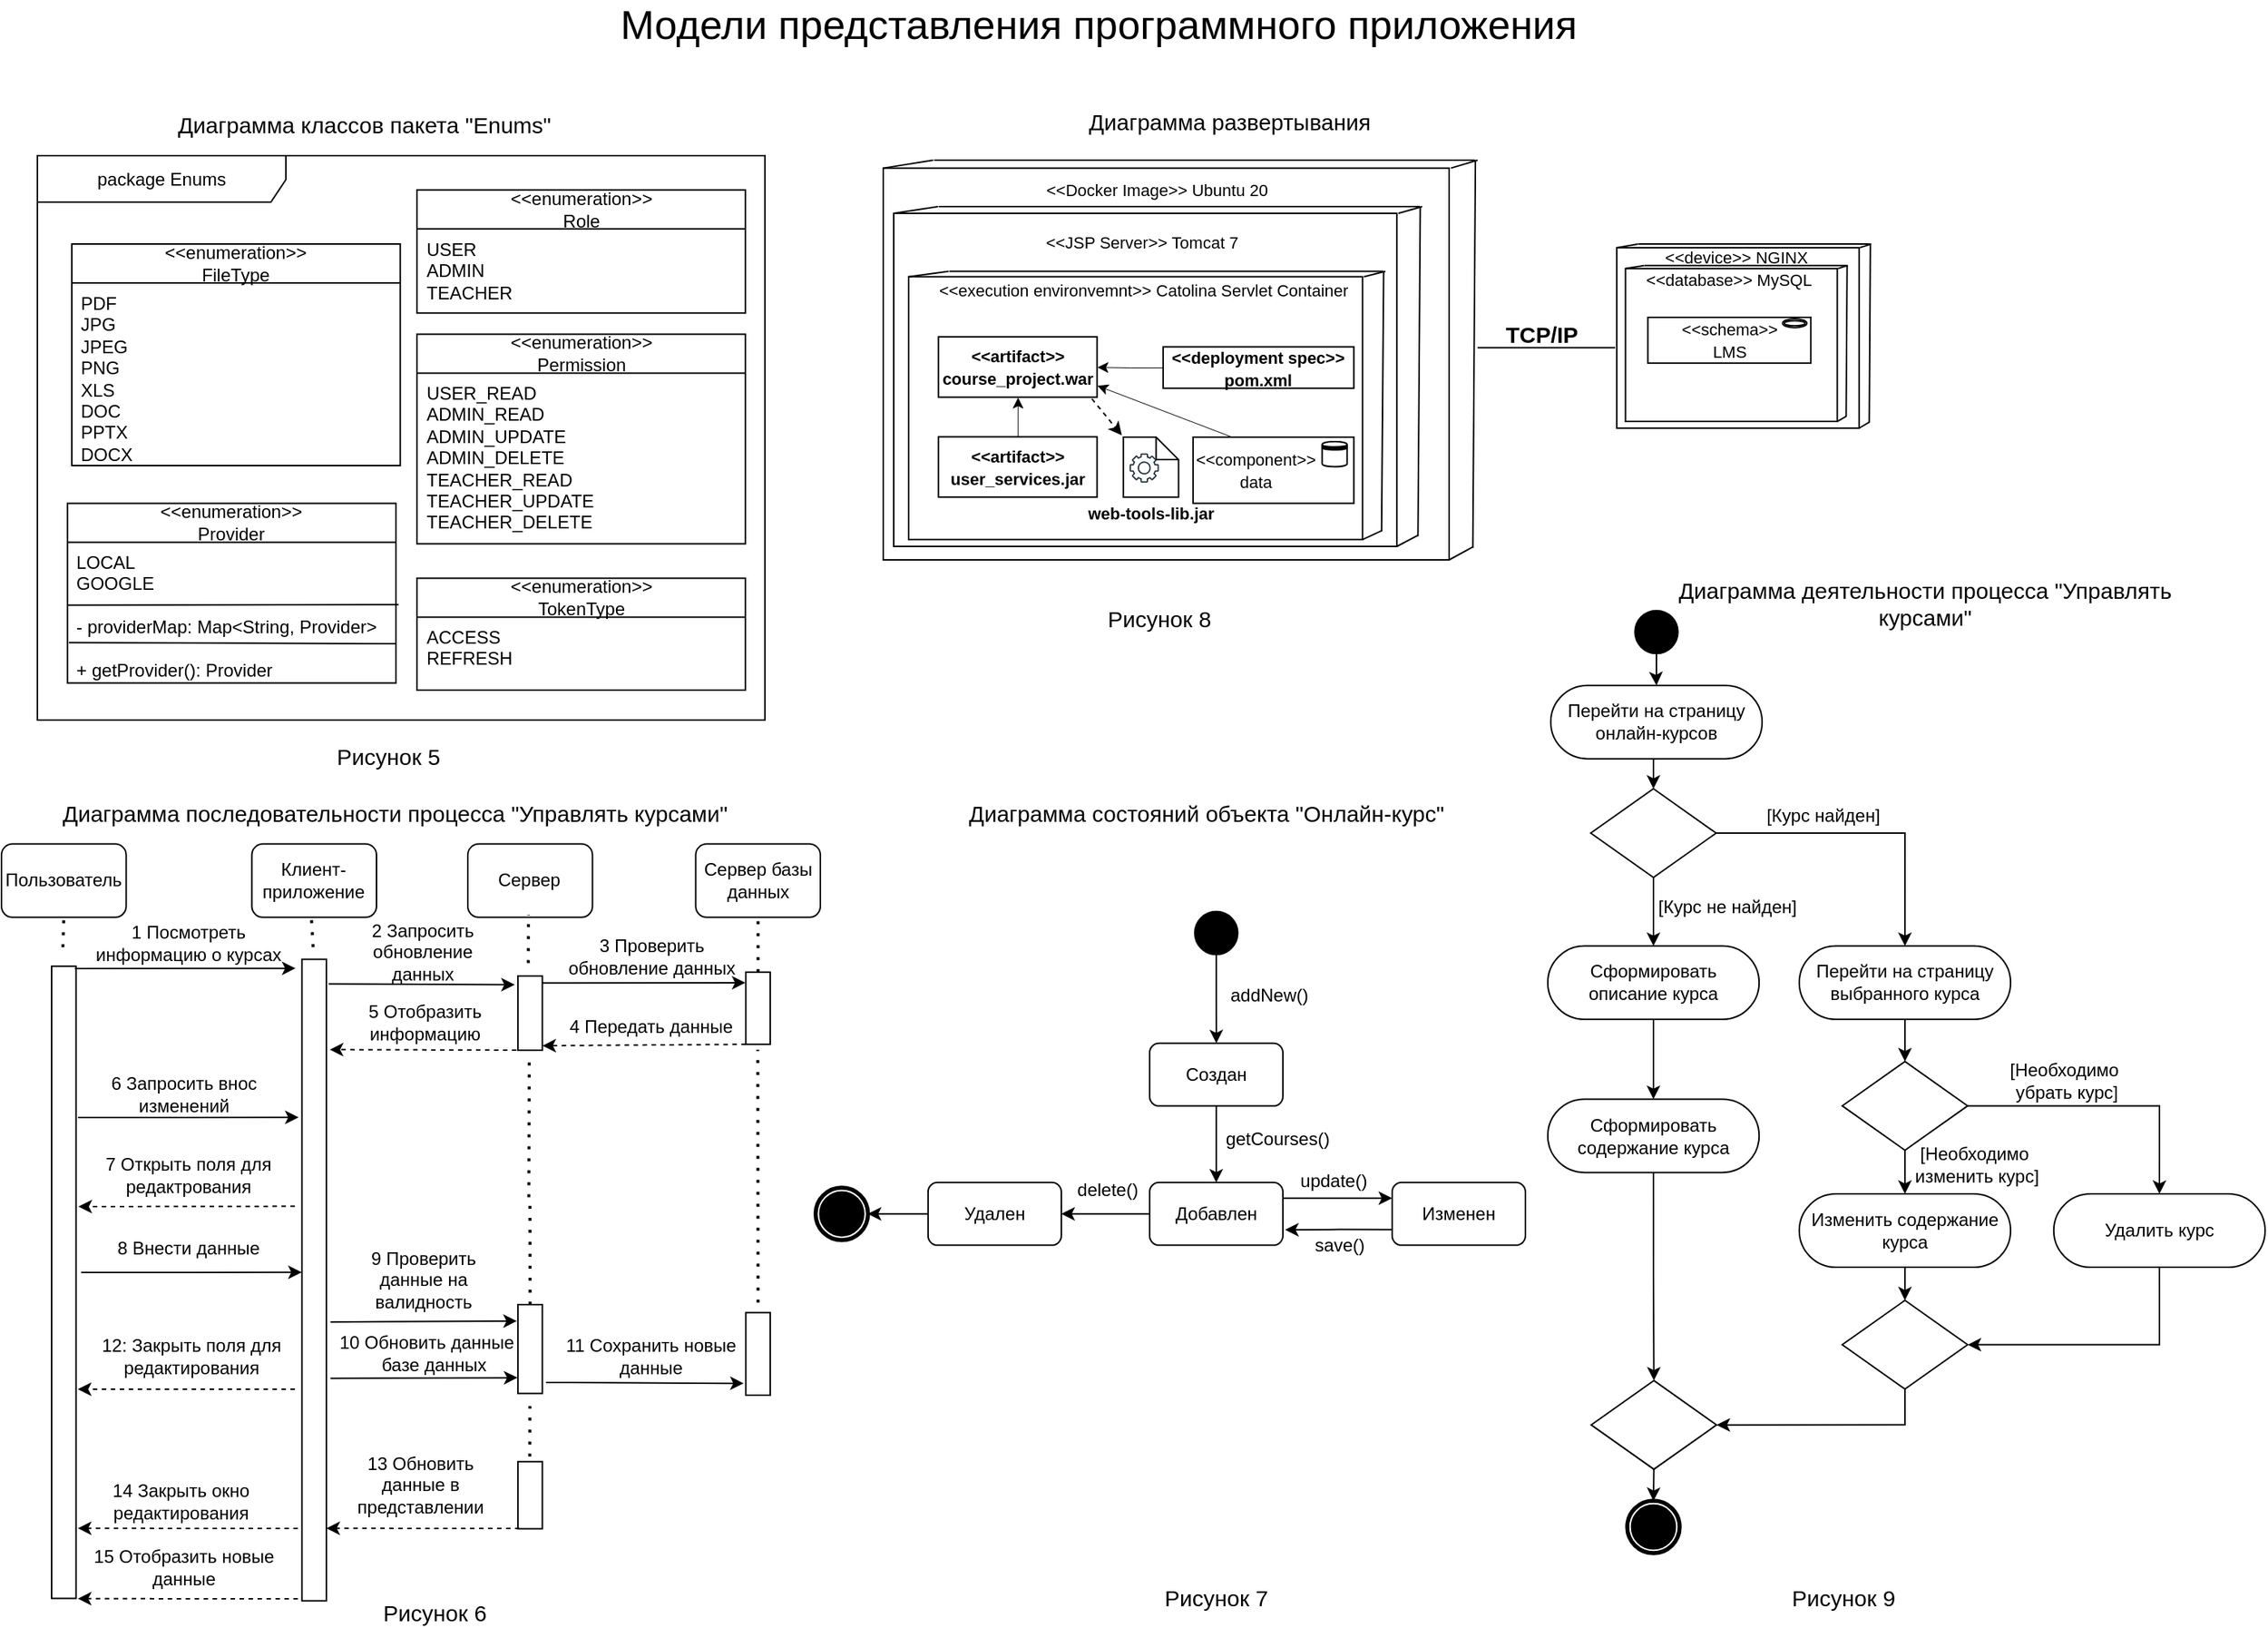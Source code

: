 <mxfile version="24.1.0" type="device">
  <diagram name="Страница — 1" id="QWkDomwLN4fZGLmtp5yM">
    <mxGraphModel dx="2100" dy="1242" grid="1" gridSize="10" guides="1" tooltips="1" connect="1" arrows="1" fold="1" page="1" pageScale="1" pageWidth="1654" pageHeight="1169" math="0" shadow="0">
      <root>
        <mxCell id="0" />
        <mxCell id="1" parent="0" />
        <mxCell id="bUqEEVYmnGjgrzfoEi0z-86" value="" style="group" parent="1" vertex="1" connectable="0">
          <mxGeometry x="683" y="159" width="397" height="267" as="geometry" />
        </mxCell>
        <mxCell id="bUqEEVYmnGjgrzfoEi0z-87" value="" style="rounded=0;whiteSpace=wrap;html=1;" parent="bUqEEVYmnGjgrzfoEi0z-86" vertex="1">
          <mxGeometry y="5.313" width="378.013" height="261.687" as="geometry" />
        </mxCell>
        <mxCell id="bUqEEVYmnGjgrzfoEi0z-88" value="" style="endArrow=none;html=1;rounded=0;exitX=0;exitY=0;exitDx=0;exitDy=0;" parent="bUqEEVYmnGjgrzfoEi0z-86" source="bUqEEVYmnGjgrzfoEi0z-87" edge="1">
          <mxGeometry width="50" height="50" relative="1" as="geometry">
            <mxPoint x="107.017" as="sourcePoint" />
            <mxPoint x="33.371" as="targetPoint" />
          </mxGeometry>
        </mxCell>
        <mxCell id="bUqEEVYmnGjgrzfoEi0z-89" value="" style="endArrow=none;html=1;rounded=0;startSize=820;" parent="bUqEEVYmnGjgrzfoEi0z-86" edge="1">
          <mxGeometry width="50" height="50" relative="1" as="geometry">
            <mxPoint x="33.946" as="sourcePoint" />
            <mxPoint x="395.274" as="targetPoint" />
          </mxGeometry>
        </mxCell>
        <mxCell id="bUqEEVYmnGjgrzfoEi0z-90" value="" style="endArrow=none;html=1;rounded=0;exitX=0;exitY=0;exitDx=0;exitDy=0;" parent="bUqEEVYmnGjgrzfoEi0z-86" edge="1">
          <mxGeometry width="50" height="50" relative="1" as="geometry">
            <mxPoint x="379.164" y="5.313" as="sourcePoint" />
            <mxPoint x="397" as="targetPoint" />
          </mxGeometry>
        </mxCell>
        <mxCell id="bUqEEVYmnGjgrzfoEi0z-91" value="" style="endArrow=none;html=1;rounded=0;startSize=820;" parent="bUqEEVYmnGjgrzfoEi0z-86" edge="1">
          <mxGeometry width="50" height="50" relative="1" as="geometry">
            <mxPoint x="395.562" as="sourcePoint" />
            <mxPoint x="393.836" y="259.028" as="targetPoint" />
          </mxGeometry>
        </mxCell>
        <mxCell id="bUqEEVYmnGjgrzfoEi0z-92" value="" style="endArrow=none;html=1;rounded=0;exitX=0;exitY=0;exitDx=0;exitDy=0;" parent="bUqEEVYmnGjgrzfoEi0z-86" edge="1">
          <mxGeometry width="50" height="50" relative="1" as="geometry">
            <mxPoint x="378.013" y="267" as="sourcePoint" />
            <mxPoint x="394.123" y="258.144" as="targetPoint" />
          </mxGeometry>
        </mxCell>
        <mxCell id="bUqEEVYmnGjgrzfoEi0z-118" value="&lt;font face=&quot;Helvetica&quot; style=&quot;font-size: 11px;&quot;&gt;&amp;lt;&amp;lt;Docker Image&amp;gt;&amp;gt; Ubuntu 20&lt;/font&gt;" style="text;html=1;align=center;verticalAlign=middle;whiteSpace=wrap;rounded=0;" parent="bUqEEVYmnGjgrzfoEi0z-86" vertex="1">
          <mxGeometry x="83.199" y="13.001" width="199.624" height="13.813" as="geometry" />
        </mxCell>
        <mxCell id="sxZV1zVDu3DrwP4lCJEU-1" value="Пользователь" style="rounded=1;whiteSpace=wrap;html=1;" parent="1" vertex="1">
          <mxGeometry x="94" y="615.803" width="83.274" height="48.954" as="geometry" />
        </mxCell>
        <mxCell id="sxZV1zVDu3DrwP4lCJEU-2" value="Клиент-приложение" style="rounded=1;whiteSpace=wrap;html=1;" parent="1" vertex="1">
          <mxGeometry x="261.242" y="615.803" width="83.274" height="48.954" as="geometry" />
        </mxCell>
        <mxCell id="sxZV1zVDu3DrwP4lCJEU-3" value="Сервер" style="rounded=1;whiteSpace=wrap;html=1;" parent="1" vertex="1">
          <mxGeometry x="405.484" y="615.803" width="83.274" height="48.954" as="geometry" />
        </mxCell>
        <mxCell id="sxZV1zVDu3DrwP4lCJEU-4" value="Сервер базы данных" style="rounded=1;whiteSpace=wrap;html=1;" parent="1" vertex="1">
          <mxGeometry x="557.726" y="615.803" width="83.274" height="48.954" as="geometry" />
        </mxCell>
        <mxCell id="sxZV1zVDu3DrwP4lCJEU-5" value="" style="rounded=0;whiteSpace=wrap;html=1;rotation=90;" parent="1" vertex="1">
          <mxGeometry x="-75.52" y="900.42" width="422.32" height="16.32" as="geometry" />
        </mxCell>
        <mxCell id="sxZV1zVDu3DrwP4lCJEU-6" value="" style="rounded=0;whiteSpace=wrap;html=1;rotation=90;" parent="1" vertex="1">
          <mxGeometry x="88.61" y="898.91" width="428.53" height="16.32" as="geometry" />
        </mxCell>
        <mxCell id="sxZV1zVDu3DrwP4lCJEU-7" value="" style="rounded=0;whiteSpace=wrap;html=1;rotation=90;" parent="1" vertex="1">
          <mxGeometry x="422.312" y="720.61" width="49.617" height="16.318" as="geometry" />
        </mxCell>
        <mxCell id="sxZV1zVDu3DrwP4lCJEU-8" value="" style="rounded=0;whiteSpace=wrap;html=1;rotation=90;" parent="1" vertex="1">
          <mxGeometry x="575.248" y="717.346" width="48.23" height="16.318" as="geometry" />
        </mxCell>
        <mxCell id="sxZV1zVDu3DrwP4lCJEU-9" value="" style="endArrow=none;dashed=1;html=1;dashPattern=1 3;strokeWidth=2;rounded=0;entryX=0.5;entryY=1;entryDx=0;entryDy=0;" parent="1" target="sxZV1zVDu3DrwP4lCJEU-1" edge="1">
          <mxGeometry width="50" height="50" relative="1" as="geometry">
            <mxPoint x="135.0" y="684.75" as="sourcePoint" />
            <mxPoint x="135.061" y="634.941" as="targetPoint" />
          </mxGeometry>
        </mxCell>
        <mxCell id="sxZV1zVDu3DrwP4lCJEU-10" value="" style="endArrow=classic;html=1;rounded=0;exitX=0.312;exitY=-0.033;exitDx=0;exitDy=0;exitPerimeter=0;" parent="1" edge="1">
          <mxGeometry width="50" height="50" relative="1" as="geometry">
            <mxPoint x="143.035" y="698.942" as="sourcePoint" />
            <mxPoint x="290.388" y="698.825" as="targetPoint" />
          </mxGeometry>
        </mxCell>
        <mxCell id="sxZV1zVDu3DrwP4lCJEU-11" value="1 Посмотреть информацию о курсах" style="text;html=1;align=center;verticalAlign=middle;whiteSpace=wrap;rounded=0;" parent="1" vertex="1">
          <mxGeometry x="142.575" y="669.751" width="151.975" height="24.477" as="geometry" />
        </mxCell>
        <mxCell id="sxZV1zVDu3DrwP4lCJEU-12" value="" style="endArrow=classic;html=1;rounded=0;exitX=0.312;exitY=-0.033;exitDx=0;exitDy=0;exitPerimeter=0;entryX=0.117;entryY=1.129;entryDx=0;entryDy=0;entryPerimeter=0;" parent="1" target="sxZV1zVDu3DrwP4lCJEU-7" edge="1">
          <mxGeometry width="50" height="50" relative="1" as="geometry">
            <mxPoint x="312.594" y="709.305" as="sourcePoint" />
            <mxPoint x="459.948" y="709.187" as="targetPoint" />
          </mxGeometry>
        </mxCell>
        <mxCell id="sxZV1zVDu3DrwP4lCJEU-13" value="" style="endArrow=classic;html=1;rounded=0;exitX=0.094;exitY=-0.001;exitDx=0;exitDy=0;exitPerimeter=0;" parent="1" source="sxZV1zVDu3DrwP4lCJEU-7" edge="1">
          <mxGeometry width="50" height="50" relative="1" as="geometry">
            <mxPoint x="479.142" y="708.652" as="sourcePoint" />
            <mxPoint x="590.96" y="708.48" as="targetPoint" />
          </mxGeometry>
        </mxCell>
        <mxCell id="sxZV1zVDu3DrwP4lCJEU-14" value="2 Запросить обновление данных" style="text;html=1;align=center;verticalAlign=middle;whiteSpace=wrap;rounded=0;" parent="1" vertex="1">
          <mxGeometry x="322.96" y="675.44" width="104.69" height="24.48" as="geometry" />
        </mxCell>
        <mxCell id="sxZV1zVDu3DrwP4lCJEU-15" value="3 Проверить обновление данных" style="text;html=1;align=center;verticalAlign=middle;whiteSpace=wrap;rounded=0;" parent="1" vertex="1">
          <mxGeometry x="466.72" y="679.23" width="122.53" height="24.48" as="geometry" />
        </mxCell>
        <mxCell id="sxZV1zVDu3DrwP4lCJEU-19" value="4 Передать данные" style="text;html=1;align=center;verticalAlign=middle;whiteSpace=wrap;rounded=0;" parent="1" vertex="1">
          <mxGeometry x="451.995" y="725.608" width="151.975" height="24.477" as="geometry" />
        </mxCell>
        <mxCell id="sxZV1zVDu3DrwP4lCJEU-20" value="" style="endArrow=classic;html=1;rounded=0;dashed=1;" parent="1" edge="1">
          <mxGeometry width="50" height="50" relative="1" as="geometry">
            <mxPoint x="437.96" y="753.48" as="sourcePoint" />
            <mxPoint x="313.288" y="753.15" as="targetPoint" />
          </mxGeometry>
        </mxCell>
        <mxCell id="sxZV1zVDu3DrwP4lCJEU-21" value="5 Отобразить информацию" style="text;html=1;align=center;verticalAlign=middle;whiteSpace=wrap;rounded=0;" parent="1" vertex="1">
          <mxGeometry x="300.965" y="722.924" width="151.975" height="24.477" as="geometry" />
        </mxCell>
        <mxCell id="sxZV1zVDu3DrwP4lCJEU-22" value="" style="endArrow=classic;html=1;rounded=0;exitX=0.312;exitY=-0.033;exitDx=0;exitDy=0;exitPerimeter=0;" parent="1" edge="1">
          <mxGeometry width="50" height="50" relative="1" as="geometry">
            <mxPoint x="145.116" y="798.506" as="sourcePoint" />
            <mxPoint x="292.47" y="798.389" as="targetPoint" />
          </mxGeometry>
        </mxCell>
        <mxCell id="sxZV1zVDu3DrwP4lCJEU-23" value="6 Запросить внос изменений" style="text;html=1;align=center;verticalAlign=middle;whiteSpace=wrap;rounded=0;" parent="1" vertex="1">
          <mxGeometry x="140.495" y="770.379" width="151.975" height="24.477" as="geometry" />
        </mxCell>
        <mxCell id="sxZV1zVDu3DrwP4lCJEU-24" value="7 Открыть поля для редактрования" style="text;html=1;align=center;verticalAlign=middle;whiteSpace=wrap;rounded=0;" parent="1" vertex="1">
          <mxGeometry x="142.577" y="825.044" width="151.975" height="24.477" as="geometry" />
        </mxCell>
        <mxCell id="sxZV1zVDu3DrwP4lCJEU-25" value="" style="endArrow=classic;html=1;rounded=0;exitX=0.312;exitY=-0.033;exitDx=0;exitDy=0;exitPerimeter=0;" parent="1" edge="1">
          <mxGeometry width="50" height="50" relative="1" as="geometry">
            <mxPoint x="147.198" y="902.019" as="sourcePoint" />
            <mxPoint x="294.552" y="901.901" as="targetPoint" />
          </mxGeometry>
        </mxCell>
        <mxCell id="sxZV1zVDu3DrwP4lCJEU-26" value="8 Внести данные" style="text;html=1;align=center;verticalAlign=middle;whiteSpace=wrap;rounded=0;" parent="1" vertex="1">
          <mxGeometry x="142.577" y="873.892" width="151.975" height="24.477" as="geometry" />
        </mxCell>
        <mxCell id="sxZV1zVDu3DrwP4lCJEU-27" value="" style="endArrow=classic;html=1;rounded=0;exitX=0.312;exitY=-0.033;exitDx=0;exitDy=0;exitPerimeter=0;entryX=0.185;entryY=1.043;entryDx=0;entryDy=0;entryPerimeter=0;" parent="1" target="sxZV1zVDu3DrwP4lCJEU-44" edge="1">
          <mxGeometry width="50" height="50" relative="1" as="geometry">
            <mxPoint x="313.746" y="935.112" as="sourcePoint" />
            <mxPoint x="461.1" y="934.994" as="targetPoint" />
          </mxGeometry>
        </mxCell>
        <mxCell id="sxZV1zVDu3DrwP4lCJEU-28" value="10 Обновить данные в базе данных" style="text;html=1;align=center;verticalAlign=middle;whiteSpace=wrap;rounded=0;" parent="1" vertex="1">
          <mxGeometry x="307.047" y="944.17" width="151.975" height="24.477" as="geometry" />
        </mxCell>
        <mxCell id="sxZV1zVDu3DrwP4lCJEU-29" value="" style="endArrow=classic;html=1;rounded=0;exitX=0.876;exitY=-0.152;exitDx=0;exitDy=0;exitPerimeter=0;entryX=0.857;entryY=1.087;entryDx=0;entryDy=0;entryPerimeter=0;" parent="1" source="sxZV1zVDu3DrwP4lCJEU-44" target="sxZV1zVDu3DrwP4lCJEU-46" edge="1">
          <mxGeometry width="50" height="50" relative="1" as="geometry">
            <mxPoint x="477.581" y="976.306" as="sourcePoint" />
            <mxPoint x="628.925" y="976.532" as="targetPoint" />
          </mxGeometry>
        </mxCell>
        <mxCell id="sxZV1zVDu3DrwP4lCJEU-30" value="11 Сохранить новые данные" style="text;html=1;align=center;verticalAlign=middle;whiteSpace=wrap;rounded=0;" parent="1" vertex="1">
          <mxGeometry x="451.995" y="945.793" width="151.975" height="24.477" as="geometry" />
        </mxCell>
        <mxCell id="sxZV1zVDu3DrwP4lCJEU-31" value="12: Закрыть поля для редактирования" style="text;html=1;align=center;verticalAlign=middle;whiteSpace=wrap;rounded=0;" parent="1" vertex="1">
          <mxGeometry x="144.658" y="945.797" width="151.975" height="24.477" as="geometry" />
        </mxCell>
        <mxCell id="sxZV1zVDu3DrwP4lCJEU-38" value="13 Обновить данные в представлении" style="text;html=1;align=center;verticalAlign=middle;whiteSpace=wrap;rounded=0;" parent="1" vertex="1">
          <mxGeometry x="316.65" y="1031.48" width="114.14" height="24.48" as="geometry" />
        </mxCell>
        <mxCell id="sxZV1zVDu3DrwP4lCJEU-39" value="14 Закрыть окно редактирования" style="text;html=1;align=center;verticalAlign=middle;whiteSpace=wrap;rounded=0;" parent="1" vertex="1">
          <mxGeometry x="138.415" y="1042.632" width="151.975" height="24.477" as="geometry" />
        </mxCell>
        <mxCell id="sxZV1zVDu3DrwP4lCJEU-40" value="15 Отобразить новые данные" style="text;html=1;align=center;verticalAlign=middle;whiteSpace=wrap;rounded=0;" parent="1" vertex="1">
          <mxGeometry x="140.497" y="1086.979" width="151.975" height="24.477" as="geometry" />
        </mxCell>
        <mxCell id="sxZV1zVDu3DrwP4lCJEU-44" value="" style="rounded=0;whiteSpace=wrap;html=1;rotation=90;" parent="1" vertex="1">
          <mxGeometry x="417.455" y="944.981" width="59.333" height="16.318" as="geometry" />
        </mxCell>
        <mxCell id="sxZV1zVDu3DrwP4lCJEU-45" value="" style="rounded=0;whiteSpace=wrap;html=1;rotation=90;" parent="1" vertex="1">
          <mxGeometry x="424.706" y="1042.635" width="44.843" height="16.318" as="geometry" />
        </mxCell>
        <mxCell id="sxZV1zVDu3DrwP4lCJEU-46" value="" style="rounded=0;whiteSpace=wrap;html=1;rotation=90;" parent="1" vertex="1">
          <mxGeometry x="571.778" y="948.244" width="55.169" height="16.318" as="geometry" />
        </mxCell>
        <mxCell id="sxZV1zVDu3DrwP4lCJEU-47" value="" style="endArrow=none;dashed=1;html=1;dashPattern=1 3;strokeWidth=2;rounded=0;" parent="1" edge="1">
          <mxGeometry width="50" height="50" relative="1" as="geometry">
            <mxPoint x="302.185" y="684.71" as="sourcePoint" />
            <mxPoint x="301" y="665" as="targetPoint" />
          </mxGeometry>
        </mxCell>
        <mxCell id="sxZV1zVDu3DrwP4lCJEU-48" value="" style="endArrow=none;dashed=1;html=1;dashPattern=1 3;strokeWidth=2;rounded=0;" parent="1" edge="1">
          <mxGeometry width="50" height="50" relative="1" as="geometry">
            <mxPoint x="445.872" y="695.317" as="sourcePoint" />
            <mxPoint x="446" y="663" as="targetPoint" />
          </mxGeometry>
        </mxCell>
        <mxCell id="sxZV1zVDu3DrwP4lCJEU-49" value="" style="endArrow=none;dashed=1;html=1;dashPattern=1 3;strokeWidth=2;rounded=0;exitX=0;exitY=0.5;exitDx=0;exitDy=0;entryX=0.5;entryY=1;entryDx=0;entryDy=0;" parent="1" source="sxZV1zVDu3DrwP4lCJEU-8" target="sxZV1zVDu3DrwP4lCJEU-4" edge="1">
          <mxGeometry width="50" height="50" relative="1" as="geometry">
            <mxPoint x="599.085" y="685.526" as="sourcePoint" />
            <mxPoint x="599" y="670" as="targetPoint" />
          </mxGeometry>
        </mxCell>
        <mxCell id="sxZV1zVDu3DrwP4lCJEU-50" value="" style="endArrow=none;dashed=1;html=1;dashPattern=1 3;strokeWidth=2;rounded=0;" parent="1" edge="1">
          <mxGeometry width="50" height="50" relative="1" as="geometry">
            <mxPoint x="446.254" y="851.765" as="sourcePoint" />
            <mxPoint x="446.545" y="757.325" as="targetPoint" />
          </mxGeometry>
        </mxCell>
        <mxCell id="sxZV1zVDu3DrwP4lCJEU-51" value="" style="endArrow=none;dashed=1;html=1;dashPattern=1 3;strokeWidth=2;rounded=0;exitX=0;exitY=0.5;exitDx=0;exitDy=0;" parent="1" source="sxZV1zVDu3DrwP4lCJEU-44" edge="1">
          <mxGeometry width="50" height="50" relative="1" as="geometry">
            <mxPoint x="446.85" y="902.146" as="sourcePoint" />
            <mxPoint x="446.968" y="852.377" as="targetPoint" />
          </mxGeometry>
        </mxCell>
        <mxCell id="sxZV1zVDu3DrwP4lCJEU-52" value="" style="endArrow=none;dashed=1;html=1;dashPattern=1 3;strokeWidth=2;rounded=0;" parent="1" edge="1">
          <mxGeometry width="50" height="50" relative="1" as="geometry">
            <mxPoint x="446.85" y="1024.938" as="sourcePoint" />
            <mxPoint x="446.948" y="991.283" as="targetPoint" />
          </mxGeometry>
        </mxCell>
        <mxCell id="sxZV1zVDu3DrwP4lCJEU-53" value="" style="endArrow=none;dashed=1;html=1;dashPattern=1 3;strokeWidth=2;rounded=0;" parent="1" edge="1">
          <mxGeometry width="50" height="50" relative="1" as="geometry">
            <mxPoint x="599.363" y="922.136" as="sourcePoint" />
            <mxPoint x="599.203" y="753.245" as="targetPoint" />
          </mxGeometry>
        </mxCell>
        <mxCell id="sxZV1zVDu3DrwP4lCJEU-54" value="&lt;font style=&quot;font-size: 15px;&quot;&gt;Диаграмма последовательности процесса &quot;Управлять курсами&quot;&lt;/font&gt;" style="text;html=1;align=center;verticalAlign=middle;whiteSpace=wrap;rounded=0;" parent="1" vertex="1">
          <mxGeometry x="126.41" y="583" width="461.59" height="24.48" as="geometry" />
        </mxCell>
        <mxCell id="sxZV1zVDu3DrwP4lCJEU-55" value="9 Проверить данные на валидность" style="text;html=1;align=center;verticalAlign=middle;whiteSpace=wrap;rounded=0;" parent="1" vertex="1">
          <mxGeometry x="318.96" y="894.9" width="113.88" height="24.48" as="geometry" />
        </mxCell>
        <mxCell id="sxZV1zVDu3DrwP4lCJEU-56" value="" style="endArrow=classic;html=1;rounded=0;exitX=0.312;exitY=-0.033;exitDx=0;exitDy=0;exitPerimeter=0;entryX=0.823;entryY=1.02;entryDx=0;entryDy=0;entryPerimeter=0;" parent="1" target="sxZV1zVDu3DrwP4lCJEU-44" edge="1">
          <mxGeometry width="50" height="50" relative="1" as="geometry">
            <mxPoint x="313.746" y="972.708" as="sourcePoint" />
            <mxPoint x="461.1" y="972.591" as="targetPoint" />
          </mxGeometry>
        </mxCell>
        <mxCell id="sxZV1zVDu3DrwP4lCJEU-63" value="&lt;font style=&quot;font-size: 15px;&quot;&gt;Рисунок 6&lt;/font&gt;" style="text;html=1;align=center;verticalAlign=middle;whiteSpace=wrap;rounded=0;container=0;" parent="1" vertex="1">
          <mxGeometry x="170.517" y="1124" width="425.032" height="10.386" as="geometry" />
        </mxCell>
        <mxCell id="sxZV1zVDu3DrwP4lCJEU-64" value="" style="endArrow=classic;html=1;rounded=0;exitX=1;exitY=1;exitDx=0;exitDy=0;entryX=0.022;entryY=1.018;entryDx=0;entryDy=0;dashed=1;entryPerimeter=0;" parent="1" source="sxZV1zVDu3DrwP4lCJEU-8" target="sxZV1zVDu3DrwP4lCJEU-19" edge="1">
          <mxGeometry width="50" height="50" relative="1" as="geometry">
            <mxPoint x="500" y="730" as="sourcePoint" />
            <mxPoint x="550" y="680" as="targetPoint" />
          </mxGeometry>
        </mxCell>
        <mxCell id="sxZV1zVDu3DrwP4lCJEU-65" value="" style="endArrow=classic;html=1;rounded=0;exitX=0.385;exitY=1.289;exitDx=0;exitDy=0;entryX=1;entryY=0.5;entryDx=0;entryDy=0;dashed=1;exitPerimeter=0;" parent="1" source="sxZV1zVDu3DrwP4lCJEU-6" edge="1">
          <mxGeometry width="50" height="50" relative="1" as="geometry">
            <mxPoint x="283.4" y="859" as="sourcePoint" />
            <mxPoint x="145.4" y="858" as="targetPoint" />
          </mxGeometry>
        </mxCell>
        <mxCell id="sxZV1zVDu3DrwP4lCJEU-66" value="" style="endArrow=classic;html=1;rounded=0;dashed=1;" parent="1" edge="1">
          <mxGeometry width="50" height="50" relative="1" as="geometry">
            <mxPoint x="290" y="980" as="sourcePoint" />
            <mxPoint x="145" y="980" as="targetPoint" />
          </mxGeometry>
        </mxCell>
        <mxCell id="sxZV1zVDu3DrwP4lCJEU-67" value="" style="endArrow=classic;html=1;rounded=0;entryX=0.882;entryY=0.233;entryDx=0;entryDy=0;dashed=1;entryPerimeter=0;" parent="1" edge="1">
          <mxGeometry width="50" height="50" relative="1" as="geometry">
            <mxPoint x="292" y="1073" as="sourcePoint" />
            <mxPoint x="144.997" y="1072.906" as="targetPoint" />
          </mxGeometry>
        </mxCell>
        <mxCell id="sxZV1zVDu3DrwP4lCJEU-68" value="" style="endArrow=classic;html=1;rounded=0;entryX=0.882;entryY=0.233;entryDx=0;entryDy=0;dashed=1;entryPerimeter=0;" parent="1" edge="1">
          <mxGeometry width="50" height="50" relative="1" as="geometry">
            <mxPoint x="292" y="1120" as="sourcePoint" />
            <mxPoint x="144.997" y="1119.906" as="targetPoint" />
          </mxGeometry>
        </mxCell>
        <mxCell id="sxZV1zVDu3DrwP4lCJEU-69" value="" style="endArrow=classic;html=1;rounded=0;entryX=0.882;entryY=0.233;entryDx=0;entryDy=0;dashed=1;entryPerimeter=0;" parent="1" edge="1">
          <mxGeometry width="50" height="50" relative="1" as="geometry">
            <mxPoint x="440" y="1073" as="sourcePoint" />
            <mxPoint x="310.997" y="1072.906" as="targetPoint" />
          </mxGeometry>
        </mxCell>
        <mxCell id="sxZV1zVDu3DrwP4lCJEU-70" value="&lt;font style=&quot;font-size: 15px;&quot;&gt;Диаграмма деятельности процесса &quot;Управлять курсами&quot;&lt;/font&gt;" style="text;html=1;align=center;verticalAlign=middle;whiteSpace=wrap;rounded=0;container=0;" parent="1" vertex="1">
          <mxGeometry x="1184.27" y="449" width="390" height="11.97" as="geometry" />
        </mxCell>
        <mxCell id="sxZV1zVDu3DrwP4lCJEU-73" value="" style="edgeStyle=orthogonalEdgeStyle;rounded=0;orthogonalLoop=1;jettySize=auto;html=1;" parent="1" source="sxZV1zVDu3DrwP4lCJEU-74" target="sxZV1zVDu3DrwP4lCJEU-82" edge="1">
          <mxGeometry relative="1" as="geometry" />
        </mxCell>
        <mxCell id="sxZV1zVDu3DrwP4lCJEU-74" value="" style="points=[[0.145,0.145,0],[0.5,0,0],[0.855,0.145,0],[1,0.5,0],[0.855,0.855,0],[0.5,1,0],[0.145,0.855,0],[0,0.5,0]];shape=mxgraph.bpmn.event;html=1;verticalLabelPosition=bottom;labelBackgroundColor=#ffffff;verticalAlign=top;align=center;perimeter=ellipsePerimeter;outlineConnect=0;aspect=fixed;outline=standard;symbol=general;fillColor=#000000;gradientColor=default;container=0;" parent="1" vertex="1">
          <mxGeometry x="1185.128" y="459.817" width="28.728" height="28.728" as="geometry" />
        </mxCell>
        <mxCell id="sxZV1zVDu3DrwP4lCJEU-111" style="edgeStyle=orthogonalEdgeStyle;rounded=0;orthogonalLoop=1;jettySize=auto;html=1;exitX=0.5;exitY=1;exitDx=0;exitDy=0;entryX=0.5;entryY=0;entryDx=0;entryDy=0;" parent="1" source="sxZV1zVDu3DrwP4lCJEU-82" target="sxZV1zVDu3DrwP4lCJEU-110" edge="1">
          <mxGeometry relative="1" as="geometry" />
        </mxCell>
        <mxCell id="sxZV1zVDu3DrwP4lCJEU-82" value="&lt;font style=&quot;font-size: 12px;&quot;&gt;Перейти на страницу онлайн-курсов&lt;/font&gt;" style="rounded=1;whiteSpace=wrap;html=1;arcSize=50;container=0;" parent="1" vertex="1">
          <mxGeometry x="1128.9" y="509.82" width="141.18" height="49" as="geometry" />
        </mxCell>
        <mxCell id="sxZV1zVDu3DrwP4lCJEU-91" value="&lt;font style=&quot;font-size: 15px;&quot;&gt;Рисунок 7&lt;/font&gt;" style="text;html=1;align=center;verticalAlign=middle;whiteSpace=wrap;rounded=0;container=0;" parent="1" vertex="1">
          <mxGeometry x="692.937" y="1113.61" width="425.032" height="10.386" as="geometry" />
        </mxCell>
        <mxCell id="sxZV1zVDu3DrwP4lCJEU-92" style="edgeStyle=orthogonalEdgeStyle;rounded=0;orthogonalLoop=1;jettySize=auto;html=1;exitX=0;exitY=0.75;exitDx=0;exitDy=0;" parent="1" source="sxZV1zVDu3DrwP4lCJEU-93" edge="1">
          <mxGeometry relative="1" as="geometry">
            <mxPoint x="951.436" y="873.501" as="targetPoint" />
          </mxGeometry>
        </mxCell>
        <mxCell id="sxZV1zVDu3DrwP4lCJEU-93" value="&lt;font style=&quot;font-size: 12px;&quot;&gt;Изменен&lt;/font&gt;" style="rounded=1;whiteSpace=wrap;html=1;" parent="1" vertex="1">
          <mxGeometry x="1022.95" y="841.93" width="89" height="41.87" as="geometry" />
        </mxCell>
        <mxCell id="sxZV1zVDu3DrwP4lCJEU-94" style="edgeStyle=orthogonalEdgeStyle;rounded=0;orthogonalLoop=1;jettySize=auto;html=1;exitX=1;exitY=0.25;exitDx=0;exitDy=0;entryX=0;entryY=0.25;entryDx=0;entryDy=0;" parent="1" source="sxZV1zVDu3DrwP4lCJEU-96" target="sxZV1zVDu3DrwP4lCJEU-93" edge="1">
          <mxGeometry relative="1" as="geometry" />
        </mxCell>
        <mxCell id="sxZV1zVDu3DrwP4lCJEU-95" style="edgeStyle=orthogonalEdgeStyle;rounded=0;orthogonalLoop=1;jettySize=auto;html=1;exitX=0;exitY=0.5;exitDx=0;exitDy=0;entryX=1;entryY=0.5;entryDx=0;entryDy=0;" parent="1" source="sxZV1zVDu3DrwP4lCJEU-96" target="sxZV1zVDu3DrwP4lCJEU-100" edge="1">
          <mxGeometry relative="1" as="geometry" />
        </mxCell>
        <mxCell id="sxZV1zVDu3DrwP4lCJEU-96" value="&lt;font style=&quot;font-size: 12px;&quot;&gt;Добавлен&lt;/font&gt;" style="rounded=1;whiteSpace=wrap;html=1;" parent="1" vertex="1">
          <mxGeometry x="860.95" y="841.93" width="89" height="41.87" as="geometry" />
        </mxCell>
        <mxCell id="sxZV1zVDu3DrwP4lCJEU-97" value="" style="edgeStyle=orthogonalEdgeStyle;rounded=0;orthogonalLoop=1;jettySize=auto;html=1;" parent="1" source="sxZV1zVDu3DrwP4lCJEU-98" target="sxZV1zVDu3DrwP4lCJEU-96" edge="1">
          <mxGeometry relative="1" as="geometry" />
        </mxCell>
        <mxCell id="sxZV1zVDu3DrwP4lCJEU-98" value="&lt;font style=&quot;font-size: 12px;&quot;&gt;Создан&lt;/font&gt;" style="rounded=1;whiteSpace=wrap;html=1;" parent="1" vertex="1">
          <mxGeometry x="860.95" y="748.93" width="89" height="41.87" as="geometry" />
        </mxCell>
        <mxCell id="sxZV1zVDu3DrwP4lCJEU-99" value="" style="edgeStyle=orthogonalEdgeStyle;rounded=0;orthogonalLoop=1;jettySize=auto;html=1;" parent="1" source="sxZV1zVDu3DrwP4lCJEU-100" target="sxZV1zVDu3DrwP4lCJEU-103" edge="1">
          <mxGeometry relative="1" as="geometry" />
        </mxCell>
        <mxCell id="sxZV1zVDu3DrwP4lCJEU-100" value="&lt;font style=&quot;font-size: 12px;&quot;&gt;Удален&lt;/font&gt;" style="rounded=1;whiteSpace=wrap;html=1;" parent="1" vertex="1">
          <mxGeometry x="712.95" y="841.93" width="89" height="41.87" as="geometry" />
        </mxCell>
        <mxCell id="sxZV1zVDu3DrwP4lCJEU-101" value="" style="edgeStyle=orthogonalEdgeStyle;rounded=0;orthogonalLoop=1;jettySize=auto;html=1;" parent="1" source="sxZV1zVDu3DrwP4lCJEU-102" target="sxZV1zVDu3DrwP4lCJEU-98" edge="1">
          <mxGeometry relative="1" as="geometry" />
        </mxCell>
        <mxCell id="sxZV1zVDu3DrwP4lCJEU-102" value="" style="points=[[0.145,0.145,0],[0.5,0,0],[0.855,0.145,0],[1,0.5,0],[0.855,0.855,0],[0.5,1,0],[0.145,0.855,0],[0,0.5,0]];shape=mxgraph.bpmn.event;html=1;verticalLabelPosition=bottom;labelBackgroundColor=#ffffff;verticalAlign=top;align=center;perimeter=ellipsePerimeter;outlineConnect=0;aspect=fixed;outline=standard;symbol=general;fillColor=#000000;gradientColor=default;container=0;" parent="1" vertex="1">
          <mxGeometry x="891.088" y="660.927" width="28.728" height="28.728" as="geometry" />
        </mxCell>
        <mxCell id="sxZV1zVDu3DrwP4lCJEU-103" value="" style="points=[[0.145,0.145,0],[0.5,0,0],[0.855,0.145,0],[1,0.5,0],[0.855,0.855,0],[0.5,1,0],[0.145,0.855,0],[0,0.5,0]];shape=mxgraph.bpmn.event;html=1;verticalLabelPosition=bottom;labelBackgroundColor=#ffffff;verticalAlign=top;align=center;perimeter=ellipsePerimeter;outlineConnect=0;aspect=fixed;outline=end;symbol=terminate;container=0;" parent="1" vertex="1">
          <mxGeometry x="637.951" y="845.507" width="34.713" height="34.713" as="geometry" />
        </mxCell>
        <mxCell id="sxZV1zVDu3DrwP4lCJEU-104" value="addNew()" style="text;html=1;align=center;verticalAlign=middle;whiteSpace=wrap;rounded=0;" parent="1" vertex="1">
          <mxGeometry x="910.82" y="701.93" width="60" height="30" as="geometry" />
        </mxCell>
        <mxCell id="sxZV1zVDu3DrwP4lCJEU-105" value="getCourses()" style="text;html=1;align=center;verticalAlign=middle;whiteSpace=wrap;rounded=0;" parent="1" vertex="1">
          <mxGeometry x="914.95" y="797.8" width="63" height="30.13" as="geometry" />
        </mxCell>
        <mxCell id="sxZV1zVDu3DrwP4lCJEU-106" value="update()" style="text;html=1;align=center;verticalAlign=middle;whiteSpace=wrap;rounded=0;" parent="1" vertex="1">
          <mxGeometry x="953.55" y="825.93" width="60" height="30" as="geometry" />
        </mxCell>
        <mxCell id="sxZV1zVDu3DrwP4lCJEU-107" value="save()" style="text;html=1;align=center;verticalAlign=middle;whiteSpace=wrap;rounded=0;" parent="1" vertex="1">
          <mxGeometry x="957.55" y="868.8" width="60" height="30" as="geometry" />
        </mxCell>
        <mxCell id="sxZV1zVDu3DrwP4lCJEU-108" value="delete()" style="text;html=1;align=center;verticalAlign=middle;whiteSpace=wrap;rounded=0;" parent="1" vertex="1">
          <mxGeometry x="802.95" y="831.93" width="60" height="30" as="geometry" />
        </mxCell>
        <mxCell id="sxZV1zVDu3DrwP4lCJEU-109" value="&lt;font style=&quot;font-size: 15px;&quot;&gt;Рисунок 9&lt;/font&gt;" style="text;html=1;align=center;verticalAlign=middle;whiteSpace=wrap;rounded=0;container=0;" parent="1" vertex="1">
          <mxGeometry x="1111.947" y="1113.61" width="425.032" height="10.386" as="geometry" />
        </mxCell>
        <mxCell id="sxZV1zVDu3DrwP4lCJEU-117" style="edgeStyle=orthogonalEdgeStyle;rounded=0;orthogonalLoop=1;jettySize=auto;html=1;exitX=0.5;exitY=1;exitDx=0;exitDy=0;entryX=0.5;entryY=0;entryDx=0;entryDy=0;" parent="1" source="sxZV1zVDu3DrwP4lCJEU-110" target="sxZV1zVDu3DrwP4lCJEU-112" edge="1">
          <mxGeometry relative="1" as="geometry" />
        </mxCell>
        <mxCell id="sxZV1zVDu3DrwP4lCJEU-118" style="edgeStyle=orthogonalEdgeStyle;rounded=0;orthogonalLoop=1;jettySize=auto;html=1;exitX=1;exitY=0.5;exitDx=0;exitDy=0;entryX=0.5;entryY=0;entryDx=0;entryDy=0;" parent="1" source="sxZV1zVDu3DrwP4lCJEU-110" target="sxZV1zVDu3DrwP4lCJEU-113" edge="1">
          <mxGeometry relative="1" as="geometry" />
        </mxCell>
        <mxCell id="sxZV1zVDu3DrwP4lCJEU-110" value="" style="rhombus;whiteSpace=wrap;html=1;container=0;" parent="1" vertex="1">
          <mxGeometry x="1155.61" y="578.88" width="83.76" height="59.28" as="geometry" />
        </mxCell>
        <mxCell id="sxZV1zVDu3DrwP4lCJEU-130" style="edgeStyle=orthogonalEdgeStyle;rounded=0;orthogonalLoop=1;jettySize=auto;html=1;exitX=0.5;exitY=1;exitDx=0;exitDy=0;entryX=0.5;entryY=0;entryDx=0;entryDy=0;" parent="1" source="sxZV1zVDu3DrwP4lCJEU-112" target="sxZV1zVDu3DrwP4lCJEU-126" edge="1">
          <mxGeometry relative="1" as="geometry" />
        </mxCell>
        <mxCell id="sxZV1zVDu3DrwP4lCJEU-112" value="Сформировать описание курса" style="rounded=1;whiteSpace=wrap;html=1;arcSize=50;container=0;" parent="1" vertex="1">
          <mxGeometry x="1126.9" y="683.93" width="141.18" height="49" as="geometry" />
        </mxCell>
        <mxCell id="sxZV1zVDu3DrwP4lCJEU-119" style="edgeStyle=orthogonalEdgeStyle;rounded=0;orthogonalLoop=1;jettySize=auto;html=1;exitX=0.5;exitY=1;exitDx=0;exitDy=0;entryX=0.5;entryY=0;entryDx=0;entryDy=0;" parent="1" source="sxZV1zVDu3DrwP4lCJEU-113" target="sxZV1zVDu3DrwP4lCJEU-114" edge="1">
          <mxGeometry relative="1" as="geometry" />
        </mxCell>
        <mxCell id="sxZV1zVDu3DrwP4lCJEU-113" value="Перейти на страницу выбранного курса" style="rounded=1;whiteSpace=wrap;html=1;arcSize=50;container=0;" parent="1" vertex="1">
          <mxGeometry x="1294.89" y="683.93" width="141.18" height="49" as="geometry" />
        </mxCell>
        <mxCell id="sxZV1zVDu3DrwP4lCJEU-120" style="edgeStyle=orthogonalEdgeStyle;rounded=0;orthogonalLoop=1;jettySize=auto;html=1;exitX=0.5;exitY=1;exitDx=0;exitDy=0;entryX=0.5;entryY=0;entryDx=0;entryDy=0;" parent="1" source="sxZV1zVDu3DrwP4lCJEU-114" target="sxZV1zVDu3DrwP4lCJEU-115" edge="1">
          <mxGeometry relative="1" as="geometry" />
        </mxCell>
        <mxCell id="sxZV1zVDu3DrwP4lCJEU-121" style="edgeStyle=orthogonalEdgeStyle;rounded=0;orthogonalLoop=1;jettySize=auto;html=1;exitX=1;exitY=0.5;exitDx=0;exitDy=0;entryX=0.5;entryY=0;entryDx=0;entryDy=0;" parent="1" source="sxZV1zVDu3DrwP4lCJEU-114" target="sxZV1zVDu3DrwP4lCJEU-116" edge="1">
          <mxGeometry relative="1" as="geometry" />
        </mxCell>
        <mxCell id="sxZV1zVDu3DrwP4lCJEU-114" value="" style="rhombus;whiteSpace=wrap;html=1;container=0;" parent="1" vertex="1">
          <mxGeometry x="1323.6" y="761.07" width="83.76" height="59.28" as="geometry" />
        </mxCell>
        <mxCell id="sxZV1zVDu3DrwP4lCJEU-124" style="edgeStyle=orthogonalEdgeStyle;rounded=0;orthogonalLoop=1;jettySize=auto;html=1;exitX=0.5;exitY=1;exitDx=0;exitDy=0;entryX=0.5;entryY=0;entryDx=0;entryDy=0;" parent="1" source="sxZV1zVDu3DrwP4lCJEU-115" target="sxZV1zVDu3DrwP4lCJEU-123" edge="1">
          <mxGeometry relative="1" as="geometry" />
        </mxCell>
        <mxCell id="sxZV1zVDu3DrwP4lCJEU-115" value="Изменить содержание курса" style="rounded=1;whiteSpace=wrap;html=1;arcSize=50;container=0;" parent="1" vertex="1">
          <mxGeometry x="1294.89" y="849.55" width="141.18" height="49" as="geometry" />
        </mxCell>
        <mxCell id="sxZV1zVDu3DrwP4lCJEU-125" style="edgeStyle=orthogonalEdgeStyle;rounded=0;orthogonalLoop=1;jettySize=auto;html=1;exitX=0.5;exitY=1;exitDx=0;exitDy=0;entryX=1;entryY=0.5;entryDx=0;entryDy=0;" parent="1" source="sxZV1zVDu3DrwP4lCJEU-116" target="sxZV1zVDu3DrwP4lCJEU-123" edge="1">
          <mxGeometry relative="1" as="geometry" />
        </mxCell>
        <mxCell id="sxZV1zVDu3DrwP4lCJEU-116" value="Удалить курс" style="rounded=1;whiteSpace=wrap;html=1;arcSize=50;container=0;" parent="1" vertex="1">
          <mxGeometry x="1464.89" y="849.55" width="141.18" height="49" as="geometry" />
        </mxCell>
        <mxCell id="sxZV1zVDu3DrwP4lCJEU-129" style="edgeStyle=orthogonalEdgeStyle;rounded=0;orthogonalLoop=1;jettySize=auto;html=1;exitX=0.5;exitY=1;exitDx=0;exitDy=0;entryX=1;entryY=0.5;entryDx=0;entryDy=0;" parent="1" source="sxZV1zVDu3DrwP4lCJEU-123" target="sxZV1zVDu3DrwP4lCJEU-127" edge="1">
          <mxGeometry relative="1" as="geometry" />
        </mxCell>
        <mxCell id="sxZV1zVDu3DrwP4lCJEU-123" value="" style="rhombus;whiteSpace=wrap;html=1;container=0;" parent="1" vertex="1">
          <mxGeometry x="1323.6" y="920.63" width="83.76" height="59.28" as="geometry" />
        </mxCell>
        <mxCell id="sxZV1zVDu3DrwP4lCJEU-128" style="edgeStyle=orthogonalEdgeStyle;rounded=0;orthogonalLoop=1;jettySize=auto;html=1;exitX=0.5;exitY=1;exitDx=0;exitDy=0;entryX=0.5;entryY=0;entryDx=0;entryDy=0;" parent="1" source="sxZV1zVDu3DrwP4lCJEU-126" target="sxZV1zVDu3DrwP4lCJEU-127" edge="1">
          <mxGeometry relative="1" as="geometry" />
        </mxCell>
        <mxCell id="sxZV1zVDu3DrwP4lCJEU-126" value="Сформировать содержание курса" style="rounded=1;whiteSpace=wrap;html=1;arcSize=50;container=0;" parent="1" vertex="1">
          <mxGeometry x="1126.9" y="786.21" width="141.18" height="49" as="geometry" />
        </mxCell>
        <mxCell id="sxZV1zVDu3DrwP4lCJEU-127" value="" style="rhombus;whiteSpace=wrap;html=1;container=0;" parent="1" vertex="1">
          <mxGeometry x="1155.89" y="974.19" width="83.76" height="59.28" as="geometry" />
        </mxCell>
        <mxCell id="sxZV1zVDu3DrwP4lCJEU-132" value="" style="points=[[0.145,0.145,0],[0.5,0,0],[0.855,0.145,0],[1,0.5,0],[0.855,0.855,0],[0.5,1,0],[0.145,0.855,0],[0,0.5,0]];shape=mxgraph.bpmn.event;html=1;verticalLabelPosition=bottom;labelBackgroundColor=#ffffff;verticalAlign=top;align=center;perimeter=ellipsePerimeter;outlineConnect=0;aspect=fixed;outline=end;symbol=terminate;container=0;" parent="1" vertex="1">
          <mxGeometry x="1180.131" y="1054.657" width="34.713" height="34.713" as="geometry" />
        </mxCell>
        <mxCell id="sxZV1zVDu3DrwP4lCJEU-133" style="edgeStyle=orthogonalEdgeStyle;rounded=0;orthogonalLoop=1;jettySize=auto;html=1;exitX=0.5;exitY=1;exitDx=0;exitDy=0;entryX=0.5;entryY=0;entryDx=0;entryDy=0;entryPerimeter=0;" parent="1" source="sxZV1zVDu3DrwP4lCJEU-127" target="sxZV1zVDu3DrwP4lCJEU-132" edge="1">
          <mxGeometry relative="1" as="geometry" />
        </mxCell>
        <mxCell id="sxZV1zVDu3DrwP4lCJEU-134" value="&lt;font style=&quot;font-size: 15px;&quot;&gt;Диаграмма состояний объекта &quot;Онлайн-курс&quot;&lt;/font&gt;" style="text;html=1;align=center;verticalAlign=middle;whiteSpace=wrap;rounded=0;container=0;" parent="1" vertex="1">
          <mxGeometry x="622.13" y="589.25" width="554" height="11.97" as="geometry" />
        </mxCell>
        <mxCell id="sxZV1zVDu3DrwP4lCJEU-135" value="&lt;font style=&quot;font-size: 12px;&quot;&gt;[Курс не найден]&lt;/font&gt;" style="text;html=1;align=center;verticalAlign=middle;whiteSpace=wrap;rounded=0;container=0;" parent="1" vertex="1">
          <mxGeometry x="1176.13" y="651.85" width="141.76" height="11.97" as="geometry" />
        </mxCell>
        <mxCell id="sxZV1zVDu3DrwP4lCJEU-136" value="&lt;font style=&quot;font-size: 12px;&quot;&gt;[Курс найден]&lt;/font&gt;" style="text;html=1;align=center;verticalAlign=middle;whiteSpace=wrap;rounded=0;container=0;" parent="1" vertex="1">
          <mxGeometry x="1239.89" y="591.38" width="141.76" height="11.97" as="geometry" />
        </mxCell>
        <mxCell id="sxZV1zVDu3DrwP4lCJEU-137" value="&lt;font style=&quot;font-size: 12px;&quot;&gt;[Необходимо&lt;/font&gt;&lt;div&gt;&lt;font style=&quot;font-size: 12px;&quot;&gt;&amp;nbsp;убрать курс]&lt;/font&gt;&lt;/div&gt;" style="text;html=1;align=center;verticalAlign=middle;whiteSpace=wrap;rounded=0;container=0;" parent="1" vertex="1">
          <mxGeometry x="1400.89" y="768.44" width="141.76" height="11.97" as="geometry" />
        </mxCell>
        <mxCell id="sxZV1zVDu3DrwP4lCJEU-138" value="&lt;font style=&quot;font-size: 12px;&quot;&gt;[Необходимо&lt;/font&gt;&lt;div&gt;&lt;font style=&quot;font-size: 12px;&quot;&gt;&amp;nbsp;изменить курс]&lt;/font&gt;&lt;/div&gt;" style="text;html=1;align=center;verticalAlign=middle;whiteSpace=wrap;rounded=0;container=0;" parent="1" vertex="1">
          <mxGeometry x="1340.73" y="824.1" width="141.76" height="11.97" as="geometry" />
        </mxCell>
        <mxCell id="sxZV1zVDu3DrwP4lCJEU-139" value="package Enums" style="shape=umlFrame;whiteSpace=wrap;html=1;pointerEvents=0;width=166;height=31;container=0;" parent="1" vertex="1">
          <mxGeometry x="117.97" y="156" width="486" height="377" as="geometry" />
        </mxCell>
        <mxCell id="sxZV1zVDu3DrwP4lCJEU-140" value="&lt;font style=&quot;font-size: 15px;&quot;&gt;Диаграмма классов пакета &quot;Enums&quot;&lt;/font&gt;" style="text;html=1;align=center;verticalAlign=middle;whiteSpace=wrap;rounded=0;container=0;" parent="1" vertex="1">
          <mxGeometry x="124.067" y="130" width="425.032" height="10.386" as="geometry" />
        </mxCell>
        <mxCell id="sxZV1zVDu3DrwP4lCJEU-141" value="&lt;div&gt;&amp;lt;&amp;lt;enumeration&amp;gt;&amp;gt;&lt;/div&gt;FileType" style="swimlane;fontStyle=0;childLayout=stackLayout;horizontal=1;startSize=26;fillColor=none;horizontalStack=0;resizeParent=1;resizeParentMax=0;resizeLast=0;collapsible=1;marginBottom=0;whiteSpace=wrap;html=1;container=0;" parent="1" vertex="1">
          <mxGeometry x="140.96" y="214.99" width="219.39" height="148.01" as="geometry" />
        </mxCell>
        <mxCell id="sxZV1zVDu3DrwP4lCJEU-142" value="&lt;div&gt;&amp;lt;&amp;lt;enumeration&amp;gt;&amp;gt;&lt;/div&gt;Provider" style="swimlane;fontStyle=0;childLayout=stackLayout;horizontal=1;startSize=26;fillColor=none;horizontalStack=0;resizeParent=1;resizeParentMax=0;resizeLast=0;collapsible=1;marginBottom=0;whiteSpace=wrap;html=1;container=0;" parent="1" vertex="1">
          <mxGeometry x="138.1" y="388.22" width="219.39" height="120" as="geometry" />
        </mxCell>
        <mxCell id="sxZV1zVDu3DrwP4lCJEU-153" value="LOCAL&lt;div&gt;GOOGLE&lt;/div&gt;&lt;div&gt;&lt;br&gt;&lt;/div&gt;&lt;div&gt;- providerMap: Map&amp;lt;String, Provider&amp;gt;&lt;/div&gt;&lt;div&gt;&lt;br&gt;&lt;/div&gt;&lt;div&gt;&lt;span style=&quot;background-color: initial;&quot;&gt;+ getProvider(): Provider&lt;/span&gt;&lt;br&gt;&lt;/div&gt;" style="text;strokeColor=none;fillColor=none;align=left;verticalAlign=top;spacingLeft=4;spacingRight=4;overflow=hidden;rotatable=0;points=[[0,0.5],[1,0.5]];portConstraint=eastwest;whiteSpace=wrap;html=1;container=0;" parent="sxZV1zVDu3DrwP4lCJEU-142" vertex="1">
          <mxGeometry y="26" width="219.39" height="94" as="geometry" />
        </mxCell>
        <mxCell id="sxZV1zVDu3DrwP4lCJEU-143" value="&lt;div&gt;&amp;lt;&amp;lt;enumeration&amp;gt;&amp;gt;&lt;/div&gt;Role" style="swimlane;fontStyle=0;childLayout=stackLayout;horizontal=1;startSize=26;fillColor=none;horizontalStack=0;resizeParent=1;resizeParentMax=0;resizeLast=0;collapsible=1;marginBottom=0;whiteSpace=wrap;html=1;container=0;" parent="1" vertex="1">
          <mxGeometry x="371.52" y="178.87" width="219.39" height="82.22" as="geometry" />
        </mxCell>
        <mxCell id="sxZV1zVDu3DrwP4lCJEU-164" value="USER&lt;div&gt;ADMIN&lt;/div&gt;&lt;div&gt;TEACHER&lt;/div&gt;" style="text;strokeColor=none;fillColor=none;align=left;verticalAlign=top;spacingLeft=4;spacingRight=4;overflow=hidden;rotatable=0;points=[[0,0.5],[1,0.5]];portConstraint=eastwest;whiteSpace=wrap;html=1;container=0;" parent="sxZV1zVDu3DrwP4lCJEU-143" vertex="1">
          <mxGeometry y="26" width="219.39" height="56.22" as="geometry" />
        </mxCell>
        <mxCell id="sxZV1zVDu3DrwP4lCJEU-144" value="&lt;div&gt;&amp;lt;&amp;lt;enumeration&amp;gt;&amp;gt;&lt;/div&gt;Permission" style="swimlane;fontStyle=0;childLayout=stackLayout;horizontal=1;startSize=26;fillColor=none;horizontalStack=0;resizeParent=1;resizeParentMax=0;resizeLast=0;collapsible=1;marginBottom=0;whiteSpace=wrap;html=1;container=0;" parent="1" vertex="1">
          <mxGeometry x="371.52" y="275.22" width="219.39" height="140" as="geometry" />
        </mxCell>
        <mxCell id="sxZV1zVDu3DrwP4lCJEU-171" value="USER_READ&lt;div&gt;ADMIN_READ&lt;/div&gt;&lt;div&gt;ADMIN_UPDATE&lt;/div&gt;&lt;div&gt;ADMIN_DELETE&lt;br&gt;TEACHER_READ&lt;/div&gt;&lt;div&gt;TEACHER_UPDATE&lt;/div&gt;&lt;div&gt;TEACHER_DELETE&lt;/div&gt;" style="text;strokeColor=none;fillColor=none;align=left;verticalAlign=top;spacingLeft=4;spacingRight=4;overflow=hidden;rotatable=0;points=[[0,0.5],[1,0.5]];portConstraint=eastwest;whiteSpace=wrap;html=1;container=0;" parent="sxZV1zVDu3DrwP4lCJEU-144" vertex="1">
          <mxGeometry y="26" width="219.39" height="114" as="geometry" />
        </mxCell>
        <mxCell id="sxZV1zVDu3DrwP4lCJEU-145" value="&lt;div&gt;&amp;lt;&amp;lt;enumeration&amp;gt;&amp;gt;&lt;/div&gt;TokenType" style="swimlane;fontStyle=0;childLayout=stackLayout;horizontal=1;startSize=26;fillColor=none;horizontalStack=0;resizeParent=1;resizeParentMax=0;resizeLast=0;collapsible=1;marginBottom=0;whiteSpace=wrap;html=1;container=0;" parent="1" vertex="1">
          <mxGeometry x="371.52" y="438.27" width="219.39" height="74.73" as="geometry" />
        </mxCell>
        <mxCell id="sxZV1zVDu3DrwP4lCJEU-146" value="PDF&lt;div&gt;JPG&lt;/div&gt;&lt;div&gt;JPEG&lt;br&gt;PNG&lt;/div&gt;&lt;div&gt;XLS&lt;/div&gt;&lt;div&gt;DOC&lt;br&gt;PPTX&lt;/div&gt;&lt;div&gt;DOCX&lt;/div&gt;" style="text;strokeColor=none;fillColor=none;align=left;verticalAlign=top;spacingLeft=4;spacingRight=4;overflow=hidden;rotatable=0;points=[[0,0.5],[1,0.5]];portConstraint=eastwest;whiteSpace=wrap;html=1;container=0;" parent="1" vertex="1">
          <mxGeometry x="140.96" y="240.99" width="219.39" height="122.01" as="geometry" />
        </mxCell>
        <mxCell id="sxZV1zVDu3DrwP4lCJEU-176" value="ACCESS&lt;div&gt;REFRESH&lt;/div&gt;" style="text;strokeColor=none;fillColor=none;align=left;verticalAlign=top;spacingLeft=4;spacingRight=4;overflow=hidden;rotatable=0;points=[[0,0.5],[1,0.5]];portConstraint=eastwest;whiteSpace=wrap;html=1;container=0;" parent="1" vertex="1">
          <mxGeometry x="371.52" y="464.27" width="219.39" height="38.73" as="geometry" />
        </mxCell>
        <mxCell id="sxZV1zVDu3DrwP4lCJEU-185" value="&lt;font style=&quot;font-size: 15px;&quot;&gt;Рисунок 5&lt;/font&gt;" style="text;html=1;align=center;verticalAlign=middle;whiteSpace=wrap;rounded=0;container=0;" parent="1" vertex="1">
          <mxGeometry x="140.497" y="552" width="425.032" height="10.386" as="geometry" />
        </mxCell>
        <mxCell id="sxZV1zVDu3DrwP4lCJEU-186" value="" style="endArrow=none;html=1;rounded=0;exitX=-0.014;exitY=0.299;exitDx=0;exitDy=0;exitPerimeter=0;entryX=1.008;entryY=0.369;entryDx=0;entryDy=0;entryPerimeter=0;" parent="1" edge="1">
          <mxGeometry width="50" height="50" relative="1" as="geometry">
            <mxPoint x="138.029" y="456.296" as="sourcePoint" />
            <mxPoint x="359.245" y="455.906" as="targetPoint" />
          </mxGeometry>
        </mxCell>
        <mxCell id="sxZV1zVDu3DrwP4lCJEU-187" value="" style="endArrow=none;html=1;rounded=0;exitX=-0.014;exitY=0.299;exitDx=0;exitDy=0;exitPerimeter=0;entryX=0.997;entryY=0.286;entryDx=0;entryDy=0;entryPerimeter=0;" parent="1" edge="1">
          <mxGeometry width="50" height="50" relative="1" as="geometry">
            <mxPoint x="139.029" y="481.296" as="sourcePoint" />
            <mxPoint x="357.97" y="482" as="targetPoint" />
          </mxGeometry>
        </mxCell>
        <mxCell id="sxZV1zVDu3DrwP4lCJEU-188" value="&lt;font style=&quot;font-size: 27px;&quot;&gt;Модели представления программного приложения&lt;/font&gt;" style="text;html=1;align=center;verticalAlign=middle;whiteSpace=wrap;rounded=0;container=0;" parent="1" vertex="1">
          <mxGeometry x="474" y="63.61" width="706" height="10.39" as="geometry" />
        </mxCell>
        <mxCell id="bUqEEVYmnGjgrzfoEi0z-7" value="" style="group" parent="1" vertex="1" connectable="0">
          <mxGeometry x="690" y="190" width="353" height="227" as="geometry" />
        </mxCell>
        <mxCell id="bUqEEVYmnGjgrzfoEi0z-8" value="" style="rounded=0;whiteSpace=wrap;html=1;" parent="bUqEEVYmnGjgrzfoEi0z-7" vertex="1">
          <mxGeometry y="4.517" width="336.117" height="222.483" as="geometry" />
        </mxCell>
        <mxCell id="bUqEEVYmnGjgrzfoEi0z-9" value="" style="endArrow=none;html=1;rounded=0;exitX=0;exitY=0;exitDx=0;exitDy=0;" parent="bUqEEVYmnGjgrzfoEi0z-7" source="bUqEEVYmnGjgrzfoEi0z-8" edge="1">
          <mxGeometry width="50" height="50" relative="1" as="geometry">
            <mxPoint x="95.157" as="sourcePoint" />
            <mxPoint x="29.672" as="targetPoint" />
          </mxGeometry>
        </mxCell>
        <mxCell id="bUqEEVYmnGjgrzfoEi0z-10" value="" style="endArrow=none;html=1;rounded=0;startSize=820;" parent="bUqEEVYmnGjgrzfoEi0z-7" edge="1">
          <mxGeometry width="50" height="50" relative="1" as="geometry">
            <mxPoint x="30.184" as="sourcePoint" />
            <mxPoint x="351.465" as="targetPoint" />
          </mxGeometry>
        </mxCell>
        <mxCell id="bUqEEVYmnGjgrzfoEi0z-11" value="" style="endArrow=none;html=1;rounded=0;exitX=0;exitY=0;exitDx=0;exitDy=0;" parent="bUqEEVYmnGjgrzfoEi0z-7" edge="1">
          <mxGeometry width="50" height="50" relative="1" as="geometry">
            <mxPoint x="337.141" y="4.517" as="sourcePoint" />
            <mxPoint x="353" as="targetPoint" />
          </mxGeometry>
        </mxCell>
        <mxCell id="bUqEEVYmnGjgrzfoEi0z-12" value="" style="endArrow=none;html=1;rounded=0;startSize=820;" parent="bUqEEVYmnGjgrzfoEi0z-7" edge="1">
          <mxGeometry width="50" height="50" relative="1" as="geometry">
            <mxPoint x="351.721" as="sourcePoint" />
            <mxPoint x="350.186" y="220.222" as="targetPoint" />
          </mxGeometry>
        </mxCell>
        <mxCell id="bUqEEVYmnGjgrzfoEi0z-13" value="" style="endArrow=none;html=1;rounded=0;exitX=0;exitY=0;exitDx=0;exitDy=0;" parent="bUqEEVYmnGjgrzfoEi0z-7" edge="1">
          <mxGeometry width="50" height="50" relative="1" as="geometry">
            <mxPoint x="336.117" y="227.0" as="sourcePoint" />
            <mxPoint x="350.442" y="219.471" as="targetPoint" />
          </mxGeometry>
        </mxCell>
        <mxCell id="bUqEEVYmnGjgrzfoEi0z-14" value="" style="group" parent="bUqEEVYmnGjgrzfoEi0z-7" vertex="1" connectable="0">
          <mxGeometry x="9.952" y="43.282" width="318.461" height="179.114" as="geometry" />
        </mxCell>
        <mxCell id="bUqEEVYmnGjgrzfoEi0z-15" value="" style="rounded=0;whiteSpace=wrap;html=1;" parent="bUqEEVYmnGjgrzfoEi0z-14" vertex="1">
          <mxGeometry y="3.564" width="303.23" height="175.549" as="geometry" />
        </mxCell>
        <mxCell id="bUqEEVYmnGjgrzfoEi0z-16" value="" style="endArrow=none;html=1;rounded=0;exitX=0;exitY=0;exitDx=0;exitDy=0;" parent="bUqEEVYmnGjgrzfoEi0z-14" source="bUqEEVYmnGjgrzfoEi0z-15" edge="1">
          <mxGeometry width="50" height="50" relative="1" as="geometry">
            <mxPoint x="85.846" as="sourcePoint" />
            <mxPoint x="26.769" as="targetPoint" />
          </mxGeometry>
        </mxCell>
        <mxCell id="bUqEEVYmnGjgrzfoEi0z-17" value="" style="endArrow=none;html=1;rounded=0;startSize=820;" parent="bUqEEVYmnGjgrzfoEi0z-14" edge="1">
          <mxGeometry width="50" height="50" relative="1" as="geometry">
            <mxPoint x="27.231" as="sourcePoint" />
            <mxPoint x="317.076" as="targetPoint" />
          </mxGeometry>
        </mxCell>
        <mxCell id="bUqEEVYmnGjgrzfoEi0z-18" value="" style="endArrow=none;html=1;rounded=0;exitX=0;exitY=0;exitDx=0;exitDy=0;" parent="bUqEEVYmnGjgrzfoEi0z-14" edge="1">
          <mxGeometry width="50" height="50" relative="1" as="geometry">
            <mxPoint x="304.153" y="3.564" as="sourcePoint" />
            <mxPoint x="318.461" as="targetPoint" />
          </mxGeometry>
        </mxCell>
        <mxCell id="bUqEEVYmnGjgrzfoEi0z-19" value="" style="endArrow=none;html=1;rounded=0;startSize=820;" parent="bUqEEVYmnGjgrzfoEi0z-14" edge="1">
          <mxGeometry width="50" height="50" relative="1" as="geometry">
            <mxPoint x="317.307" as="sourcePoint" />
            <mxPoint x="315.923" y="173.766" as="targetPoint" />
          </mxGeometry>
        </mxCell>
        <mxCell id="bUqEEVYmnGjgrzfoEi0z-20" value="" style="endArrow=none;html=1;rounded=0;exitX=0;exitY=0;exitDx=0;exitDy=0;" parent="bUqEEVYmnGjgrzfoEi0z-14" edge="1">
          <mxGeometry width="50" height="50" relative="1" as="geometry">
            <mxPoint x="303.23" y="179.114" as="sourcePoint" />
            <mxPoint x="316.153" y="173.173" as="targetPoint" />
          </mxGeometry>
        </mxCell>
        <mxCell id="bUqEEVYmnGjgrzfoEi0z-21" value="&lt;font face=&quot;Helvetica&quot; style=&quot;font-size: 11px;&quot;&gt;&amp;lt;&amp;lt;execution environvemnt&amp;gt;&amp;gt; Catolina Servlet Container&lt;/font&gt;" style="text;html=1;align=center;verticalAlign=middle;whiteSpace=wrap;rounded=0;" parent="bUqEEVYmnGjgrzfoEi0z-14" vertex="1">
          <mxGeometry x="17.12" y="3.56" width="280.27" height="17.5" as="geometry" />
        </mxCell>
        <mxCell id="bUqEEVYmnGjgrzfoEi0z-22" value="&lt;font face=&quot;Helvetica&quot; style=&quot;font-size: 11px;&quot;&gt;&lt;b style=&quot;&quot;&gt;&amp;lt;&amp;lt;deployment spec&amp;gt;&amp;gt;&lt;br&gt;pom.xml&lt;/b&gt;&lt;/font&gt;" style="rounded=0;whiteSpace=wrap;html=1;" parent="bUqEEVYmnGjgrzfoEi0z-14" vertex="1">
          <mxGeometry x="170" y="50.43" width="127.39" height="27.63" as="geometry" />
        </mxCell>
        <mxCell id="bUqEEVYmnGjgrzfoEi0z-23" value="" style="group" parent="bUqEEVYmnGjgrzfoEi0z-14" vertex="1" connectable="0">
          <mxGeometry x="19.904" y="43.742" width="105.959" height="40.289" as="geometry" />
        </mxCell>
        <mxCell id="bUqEEVYmnGjgrzfoEi0z-24" value="&lt;b style=&quot;&quot;&gt;&lt;font style=&quot;font-size: 11px;&quot;&gt;&amp;lt;&amp;lt;artifact&amp;gt;&amp;gt;&lt;br&gt;course_project.war&lt;/font&gt;&lt;/b&gt;" style="rounded=0;whiteSpace=wrap;html=1;" parent="bUqEEVYmnGjgrzfoEi0z-23" vertex="1">
          <mxGeometry width="105.959" height="40.289" as="geometry" />
        </mxCell>
        <mxCell id="bUqEEVYmnGjgrzfoEi0z-26" value="" style="group" parent="bUqEEVYmnGjgrzfoEi0z-14" vertex="1" connectable="0">
          <mxGeometry x="19.904" y="110.507" width="105.959" height="40.289" as="geometry" />
        </mxCell>
        <mxCell id="bUqEEVYmnGjgrzfoEi0z-27" value="&lt;b style=&quot;&quot;&gt;&lt;font face=&quot;Helvetica&quot; style=&quot;font-size: 11px;&quot;&gt;&amp;lt;&amp;lt;artifact&amp;gt;&amp;gt;&lt;br&gt;user_services.jar&lt;/font&gt;&lt;/b&gt;" style="rounded=0;whiteSpace=wrap;html=1;" parent="bUqEEVYmnGjgrzfoEi0z-26" vertex="1">
          <mxGeometry width="105.959" height="40.289" as="geometry" />
        </mxCell>
        <mxCell id="bUqEEVYmnGjgrzfoEi0z-29" value="" style="group" parent="bUqEEVYmnGjgrzfoEi0z-14" vertex="1" connectable="0">
          <mxGeometry x="143.425" y="110.737" width="36.881" height="40.059" as="geometry" />
        </mxCell>
        <mxCell id="bUqEEVYmnGjgrzfoEi0z-30" value="" style="shape=mxgraph.bpmn.data;labelPosition=center;verticalLabelPosition=bottom;align=center;verticalAlign=top;size=15;html=1;" parent="bUqEEVYmnGjgrzfoEi0z-29" vertex="1">
          <mxGeometry width="36.881" height="40.059" as="geometry" />
        </mxCell>
        <mxCell id="bUqEEVYmnGjgrzfoEi0z-31" value="" style="sketch=0;outlineConnect=0;fontColor=#232F3E;gradientColor=none;fillColor=#232F3D;strokeColor=none;dashed=0;verticalLabelPosition=bottom;verticalAlign=top;align=center;html=1;fontSize=12;fontStyle=0;aspect=fixed;pointerEvents=1;shape=mxgraph.aws4.gear;" parent="bUqEEVYmnGjgrzfoEi0z-29" vertex="1">
          <mxGeometry x="4.209" y="10.797" width="19.528" height="19.528" as="geometry" />
        </mxCell>
        <mxCell id="bUqEEVYmnGjgrzfoEi0z-32" value="&lt;b&gt;&lt;font face=&quot;Helvetica&quot; style=&quot;font-size: 11px;&quot;&gt;web-tools-lib.jar&lt;/font&gt;&lt;/b&gt;" style="text;html=1;align=center;verticalAlign=middle;whiteSpace=wrap;rounded=0;" parent="bUqEEVYmnGjgrzfoEi0z-14" vertex="1">
          <mxGeometry x="113.81" y="154.94" width="96.11" height="12.99" as="geometry" />
        </mxCell>
        <mxCell id="bUqEEVYmnGjgrzfoEi0z-33" value="" style="group" parent="bUqEEVYmnGjgrzfoEi0z-14" vertex="1" connectable="0">
          <mxGeometry x="190" y="110.74" width="107.39" height="44.2" as="geometry" />
        </mxCell>
        <mxCell id="bUqEEVYmnGjgrzfoEi0z-34" value="" style="rounded=0;whiteSpace=wrap;html=1;" parent="bUqEEVYmnGjgrzfoEi0z-33" vertex="1">
          <mxGeometry width="107.39" height="44.2" as="geometry" />
        </mxCell>
        <mxCell id="bUqEEVYmnGjgrzfoEi0z-35" value="" style="shape=datastore;html=1;labelPosition=center;verticalLabelPosition=bottom;align=center;verticalAlign=top;" parent="bUqEEVYmnGjgrzfoEi0z-33" vertex="1">
          <mxGeometry x="86.236" y="3.0" width="16.65" height="16.709" as="geometry" />
        </mxCell>
        <mxCell id="bUqEEVYmnGjgrzfoEi0z-36" value="&lt;font style=&quot;font-size: 11px;&quot;&gt;&amp;lt;&amp;lt;component&amp;gt;&amp;gt;&lt;br&gt;data&lt;/font&gt;" style="text;html=1;align=center;verticalAlign=middle;whiteSpace=wrap;rounded=0;" parent="bUqEEVYmnGjgrzfoEi0z-33" vertex="1">
          <mxGeometry x="11.027" y="15.19" width="61.86" height="13.81" as="geometry" />
        </mxCell>
        <mxCell id="bUqEEVYmnGjgrzfoEi0z-42" style="edgeStyle=orthogonalEdgeStyle;rounded=0;orthogonalLoop=1;jettySize=auto;html=1;exitX=0.5;exitY=0;exitDx=0;exitDy=0;entryX=0.5;entryY=1;entryDx=0;entryDy=0;strokeWidth=0.5;" parent="bUqEEVYmnGjgrzfoEi0z-14" source="bUqEEVYmnGjgrzfoEi0z-27" target="bUqEEVYmnGjgrzfoEi0z-24" edge="1">
          <mxGeometry relative="1" as="geometry" />
        </mxCell>
        <mxCell id="bUqEEVYmnGjgrzfoEi0z-80" style="edgeStyle=orthogonalEdgeStyle;rounded=0;orthogonalLoop=1;jettySize=auto;html=1;exitX=0;exitY=0.5;exitDx=0;exitDy=0;entryX=1;entryY=0.5;entryDx=0;entryDy=0;strokeWidth=0.5;" parent="bUqEEVYmnGjgrzfoEi0z-14" source="bUqEEVYmnGjgrzfoEi0z-22" target="bUqEEVYmnGjgrzfoEi0z-24" edge="1">
          <mxGeometry relative="1" as="geometry">
            <mxPoint x="83" y="121" as="sourcePoint" />
            <mxPoint x="83" y="94" as="targetPoint" />
          </mxGeometry>
        </mxCell>
        <mxCell id="bUqEEVYmnGjgrzfoEi0z-83" value="" style="endArrow=classic;html=1;rounded=0;strokeWidth=0.5;" parent="bUqEEVYmnGjgrzfoEi0z-14" edge="1">
          <mxGeometry width="50" height="50" relative="1" as="geometry">
            <mxPoint x="215.858" y="110.508" as="sourcePoint" />
            <mxPoint x="125.858" y="76.158" as="targetPoint" />
          </mxGeometry>
        </mxCell>
        <mxCell id="bUqEEVYmnGjgrzfoEi0z-84" value="" style="endArrow=classic;html=1;rounded=0;dashed=1;" parent="bUqEEVYmnGjgrzfoEi0z-14" edge="1">
          <mxGeometry width="50" height="50" relative="1" as="geometry">
            <mxPoint x="122.428" y="85.118" as="sourcePoint" />
            <mxPoint x="142.428" y="109.508" as="targetPoint" />
          </mxGeometry>
        </mxCell>
        <mxCell id="bUqEEVYmnGjgrzfoEi0z-44" value="" style="group" parent="1" vertex="1" connectable="0">
          <mxGeometry x="1173" y="215" width="170" height="123" as="geometry" />
        </mxCell>
        <mxCell id="bUqEEVYmnGjgrzfoEi0z-45" value="" style="rounded=0;whiteSpace=wrap;html=1;" parent="bUqEEVYmnGjgrzfoEi0z-44" vertex="1">
          <mxGeometry y="2.448" width="161.87" height="120.552" as="geometry" />
        </mxCell>
        <mxCell id="bUqEEVYmnGjgrzfoEi0z-46" value="" style="endArrow=none;html=1;rounded=0;exitX=0;exitY=0;exitDx=0;exitDy=0;" parent="bUqEEVYmnGjgrzfoEi0z-44" source="bUqEEVYmnGjgrzfoEi0z-45" edge="1">
          <mxGeometry width="50" height="50" relative="1" as="geometry">
            <mxPoint x="45.826" as="sourcePoint" />
            <mxPoint x="14.29" as="targetPoint" />
          </mxGeometry>
        </mxCell>
        <mxCell id="bUqEEVYmnGjgrzfoEi0z-47" value="" style="endArrow=none;html=1;rounded=0;startSize=820;" parent="bUqEEVYmnGjgrzfoEi0z-44" edge="1">
          <mxGeometry width="50" height="50" relative="1" as="geometry">
            <mxPoint x="14.536" as="sourcePoint" />
            <mxPoint x="169.261" as="targetPoint" />
          </mxGeometry>
        </mxCell>
        <mxCell id="bUqEEVYmnGjgrzfoEi0z-48" value="" style="endArrow=none;html=1;rounded=0;exitX=0;exitY=0;exitDx=0;exitDy=0;" parent="bUqEEVYmnGjgrzfoEi0z-44" edge="1">
          <mxGeometry width="50" height="50" relative="1" as="geometry">
            <mxPoint x="162.362" y="2.448" as="sourcePoint" />
            <mxPoint x="170.0" as="targetPoint" />
          </mxGeometry>
        </mxCell>
        <mxCell id="bUqEEVYmnGjgrzfoEi0z-49" value="" style="endArrow=none;html=1;rounded=0;startSize=820;" parent="bUqEEVYmnGjgrzfoEi0z-44" edge="1">
          <mxGeometry width="50" height="50" relative="1" as="geometry">
            <mxPoint x="169.384" as="sourcePoint" />
            <mxPoint x="168.645" y="119.327" as="targetPoint" />
          </mxGeometry>
        </mxCell>
        <mxCell id="bUqEEVYmnGjgrzfoEi0z-50" value="" style="endArrow=none;html=1;rounded=0;exitX=0;exitY=0;exitDx=0;exitDy=0;" parent="bUqEEVYmnGjgrzfoEi0z-44" edge="1">
          <mxGeometry width="50" height="50" relative="1" as="geometry">
            <mxPoint x="161.87" y="123" as="sourcePoint" />
            <mxPoint x="168.768" y="118.92" as="targetPoint" />
          </mxGeometry>
        </mxCell>
        <mxCell id="bUqEEVYmnGjgrzfoEi0z-51" value="" style="group" parent="bUqEEVYmnGjgrzfoEi0z-44" vertex="1" connectable="0">
          <mxGeometry x="5.801" y="14.332" width="148.583" height="104.176" as="geometry" />
        </mxCell>
        <mxCell id="bUqEEVYmnGjgrzfoEi0z-52" value="" style="rounded=0;whiteSpace=wrap;html=1;" parent="bUqEEVYmnGjgrzfoEi0z-51" vertex="1">
          <mxGeometry y="2.073" width="141.477" height="102.103" as="geometry" />
        </mxCell>
        <mxCell id="bUqEEVYmnGjgrzfoEi0z-53" value="" style="endArrow=none;html=1;rounded=0;exitX=0;exitY=0;exitDx=0;exitDy=0;" parent="bUqEEVYmnGjgrzfoEi0z-51" source="bUqEEVYmnGjgrzfoEi0z-52" edge="1">
          <mxGeometry width="50" height="50" relative="1" as="geometry">
            <mxPoint x="40.053" as="sourcePoint" />
            <mxPoint x="12.49" as="targetPoint" />
          </mxGeometry>
        </mxCell>
        <mxCell id="bUqEEVYmnGjgrzfoEi0z-54" value="" style="endArrow=none;html=1;rounded=0;startSize=820;" parent="bUqEEVYmnGjgrzfoEi0z-51" edge="1">
          <mxGeometry width="50" height="50" relative="1" as="geometry">
            <mxPoint x="12.705" as="sourcePoint" />
            <mxPoint x="147.937" as="targetPoint" />
          </mxGeometry>
        </mxCell>
        <mxCell id="bUqEEVYmnGjgrzfoEi0z-55" value="" style="endArrow=none;html=1;rounded=0;exitX=0;exitY=0;exitDx=0;exitDy=0;" parent="bUqEEVYmnGjgrzfoEi0z-51" edge="1">
          <mxGeometry width="50" height="50" relative="1" as="geometry">
            <mxPoint x="141.907" y="2.073" as="sourcePoint" />
            <mxPoint x="148.583" as="targetPoint" />
          </mxGeometry>
        </mxCell>
        <mxCell id="bUqEEVYmnGjgrzfoEi0z-56" value="" style="endArrow=none;html=1;rounded=0;startSize=820;" parent="bUqEEVYmnGjgrzfoEi0z-51" edge="1">
          <mxGeometry width="50" height="50" relative="1" as="geometry">
            <mxPoint x="148.044" as="sourcePoint" />
            <mxPoint x="147.398" y="101.065" as="targetPoint" />
          </mxGeometry>
        </mxCell>
        <mxCell id="bUqEEVYmnGjgrzfoEi0z-57" value="" style="endArrow=none;html=1;rounded=0;exitX=0;exitY=0;exitDx=0;exitDy=0;" parent="bUqEEVYmnGjgrzfoEi0z-51" edge="1">
          <mxGeometry width="50" height="50" relative="1" as="geometry">
            <mxPoint x="141.477" y="104.176" as="sourcePoint" />
            <mxPoint x="147.506" y="100.72" as="targetPoint" />
          </mxGeometry>
        </mxCell>
        <mxCell id="bUqEEVYmnGjgrzfoEi0z-58" value="&lt;font face=&quot;Helvetica&quot; style=&quot;font-size: 11px;&quot;&gt;&amp;lt;&amp;lt;database&amp;gt;&amp;gt; MySQL&lt;/font&gt;" style="text;html=1;align=center;verticalAlign=middle;whiteSpace=wrap;rounded=0;" parent="bUqEEVYmnGjgrzfoEi0z-51" vertex="1">
          <mxGeometry x="-6.693" y="5.99" width="152.152" height="6.417" as="geometry" />
        </mxCell>
        <mxCell id="bUqEEVYmnGjgrzfoEi0z-59" value="" style="group" parent="bUqEEVYmnGjgrzfoEi0z-51" vertex="1" connectable="0">
          <mxGeometry x="14.948" y="34.654" width="108.871" height="30.59" as="geometry" />
        </mxCell>
        <mxCell id="bUqEEVYmnGjgrzfoEi0z-60" value="&lt;font style=&quot;font-size: 11px;&quot;&gt;&amp;lt;&amp;lt;schema&amp;gt;&amp;gt;&lt;br&gt;LMS&lt;/font&gt;" style="rounded=0;whiteSpace=wrap;html=1;" parent="bUqEEVYmnGjgrzfoEi0z-59" vertex="1">
          <mxGeometry width="108.871" height="30.59" as="geometry" />
        </mxCell>
        <mxCell id="bUqEEVYmnGjgrzfoEi0z-61" value="" style="ellipse;shape=doubleEllipse;whiteSpace=wrap;html=1;" parent="bUqEEVYmnGjgrzfoEi0z-59" vertex="1">
          <mxGeometry x="90" y="1.07" width="16.19" height="5.78" as="geometry" />
        </mxCell>
        <mxCell id="bUqEEVYmnGjgrzfoEi0z-62" value="&lt;font face=&quot;Helvetica&quot; style=&quot;font-size: 11px;&quot;&gt;&amp;lt;&amp;lt;device&amp;gt;&amp;gt; NGINX&lt;/font&gt;" style="text;html=1;align=center;verticalAlign=middle;whiteSpace=wrap;rounded=0;" parent="bUqEEVYmnGjgrzfoEi0z-44" vertex="1">
          <mxGeometry x="3.57" y="5.776" width="152.152" height="6.417" as="geometry" />
        </mxCell>
        <mxCell id="bUqEEVYmnGjgrzfoEi0z-65" value="" style="endArrow=none;html=1;rounded=0;" parent="1" edge="1">
          <mxGeometry width="50" height="50" relative="1" as="geometry">
            <mxPoint x="1080" y="284.3" as="sourcePoint" />
            <mxPoint x="1172" y="284.23" as="targetPoint" />
          </mxGeometry>
        </mxCell>
        <mxCell id="bUqEEVYmnGjgrzfoEi0z-66" value="&lt;b style=&quot;font-size: 15px;&quot;&gt;T&lt;font style=&quot;font-size: 15px;&quot;&gt;CP/IP&lt;/font&gt;&lt;/b&gt;" style="text;html=1;align=center;verticalAlign=middle;whiteSpace=wrap;rounded=0;" parent="1" vertex="1">
          <mxGeometry x="1093" y="260.23" width="60" height="30" as="geometry" />
        </mxCell>
        <mxCell id="bUqEEVYmnGjgrzfoEi0z-43" value="&lt;font face=&quot;Helvetica&quot; style=&quot;font-size: 11px;&quot;&gt;&amp;lt;&amp;lt;JSP Server&amp;gt;&amp;gt; Tomcat 7&lt;/font&gt;" style="text;html=1;align=center;verticalAlign=middle;whiteSpace=wrap;rounded=0;" parent="1" vertex="1">
          <mxGeometry x="756.199" y="207.101" width="199.624" height="13.813" as="geometry" />
        </mxCell>
        <mxCell id="bUqEEVYmnGjgrzfoEi0z-119" value="&lt;font style=&quot;font-size: 15px;&quot;&gt;Диаграмма развертывания&lt;/font&gt;" style="text;html=1;align=center;verticalAlign=middle;whiteSpace=wrap;rounded=0;container=0;" parent="1" vertex="1">
          <mxGeometry x="701.867" y="127.39" width="425.032" height="10.386" as="geometry" />
        </mxCell>
        <mxCell id="bUqEEVYmnGjgrzfoEi0z-120" value="&lt;font style=&quot;font-size: 15px;&quot;&gt;Рисунок 8&lt;/font&gt;" style="text;html=1;align=center;verticalAlign=middle;whiteSpace=wrap;rounded=0;container=0;" parent="1" vertex="1">
          <mxGeometry x="654.967" y="459.82" width="425.032" height="10.386" as="geometry" />
        </mxCell>
      </root>
    </mxGraphModel>
  </diagram>
</mxfile>
